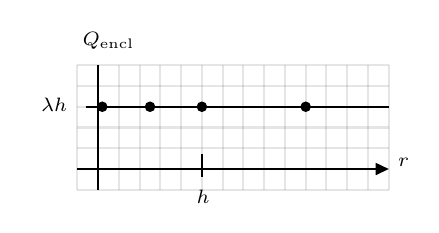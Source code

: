 

\tikzset{every picture/.style={line width=0.75pt}} %set default line width to 0.75pt        

\begin{tikzpicture}[x=0.75pt,y=0.75pt,yscale=-1,xscale=1]
%uncomment if require: \path (0,95); %set diagram left start at 0, and has height of 95

%Shape: Grid [id:dp10908942556051615] 
\draw  [draw opacity=0] (20,20) -- (170,20) -- (170,80) -- (20,80) -- cycle ; \draw  [color={rgb, 255:red, 0; green, 0; blue, 0 }  ,draw opacity=0.1 ] (20,20) -- (20,80)(30,20) -- (30,80)(40,20) -- (40,80)(50,20) -- (50,80)(60,20) -- (60,80)(70,20) -- (70,80)(80,20) -- (80,80)(90,20) -- (90,80)(100,20) -- (100,80)(110,20) -- (110,80)(120,20) -- (120,80)(130,20) -- (130,80)(140,20) -- (140,80)(150,20) -- (150,80)(160,20) -- (160,80) ; \draw  [color={rgb, 255:red, 0; green, 0; blue, 0 }  ,draw opacity=0.1 ] (20,20) -- (170,20)(20,30) -- (170,30)(20,40) -- (170,40)(20,50) -- (170,50)(20,60) -- (170,60)(20,70) -- (170,70) ; \draw  [color={rgb, 255:red, 0; green, 0; blue, 0 }  ,draw opacity=0.1 ]  ;
%Straight Lines [id:da5793514725444062] 
\draw [color={rgb, 255:red, 0; green, 0; blue, 0 }  ,draw opacity=0.1 ]   (20,80) -- (170,80) ;
%Straight Lines [id:da020612542975321224] 
\draw [color={rgb, 255:red, 0; green, 0; blue, 0 }  ,draw opacity=0.1 ]   (170,80) -- (170,20) ;

%Straight Lines [id:da26265464079120404] 
\draw    (30,20) -- (30,80) ;
%Straight Lines [id:da25909733967204973] 
\draw    (20,70) -- (167,70) ;
\draw [shift={(170,70)}, rotate = 180] [fill={rgb, 255:red, 0; green, 0; blue, 0 }  ][line width=0.08]  [draw opacity=0] (6.25,-3) -- (0,0) -- (6.25,3) -- cycle    ;
%Shape: Circle [id:dp44641273614521926] 
\draw  [fill={rgb, 255:red, 0; green, 0; blue, 0 }  ,fill opacity=1 ] (30,40) .. controls (30,38.9) and (30.9,38) .. (32,38) .. controls (33.1,38) and (34,38.9) .. (34,40) .. controls (34,41.1) and (33.1,42) .. (32,42) .. controls (30.9,42) and (30,41.1) .. (30,40) -- cycle ;
%Shape: Circle [id:dp3120297789520805] 
\draw  [fill={rgb, 255:red, 0; green, 0; blue, 0 }  ,fill opacity=1 ] (53,40) .. controls (53,38.9) and (53.9,38) .. (55,38) .. controls (56.1,38) and (57,38.9) .. (57,40) .. controls (57,41.1) and (56.1,42) .. (55,42) .. controls (53.9,42) and (53,41.1) .. (53,40) -- cycle ;
%Shape: Circle [id:dp5784910284605251] 
\draw  [fill={rgb, 255:red, 0; green, 0; blue, 0 }  ,fill opacity=1 ] (78,40) .. controls (78,38.9) and (78.9,38) .. (80,38) .. controls (81.1,38) and (82,38.9) .. (82,40) .. controls (82,41.1) and (81.1,42) .. (80,42) .. controls (78.9,42) and (78,41.1) .. (78,40) -- cycle ;
%Shape: Circle [id:dp6567841873311164] 
\draw  [fill={rgb, 255:red, 0; green, 0; blue, 0 }  ,fill opacity=1 ] (128,40) .. controls (128,38.9) and (128.9,38) .. (130,38) .. controls (131.1,38) and (132,38.9) .. (132,40) .. controls (132,41.1) and (131.1,42) .. (130,42) .. controls (128.9,42) and (128,41.1) .. (128,40) -- cycle ;
%Straight Lines [id:da9640426388934846] 
\draw    (80,63) -- (80,74) ;
%Straight Lines [id:da02907769084038314] 
\draw    (24,40) -- (34,40) ;
%Straight Lines [id:da9479293837523952] 
\draw    (34,40) -- (170,40) ;

% Text Node
\draw (21,2.4) node [anchor=north west][inner sep=0.75pt]  [font=\scriptsize]  {$Q\mathrm{_{encl}}$};
% Text Node
\draw (173,63.4) node [anchor=north west][inner sep=0.75pt]  [font=\scriptsize]  {$r$};
% Text Node
\draw (76,78.4) node [anchor=north west][inner sep=0.75pt]  [font=\scriptsize]  {$h$};
% Text Node
\draw (1,34.4) node [anchor=north west][inner sep=0.75pt]  [font=\scriptsize]  {$\lambda h$};


\end{tikzpicture}
